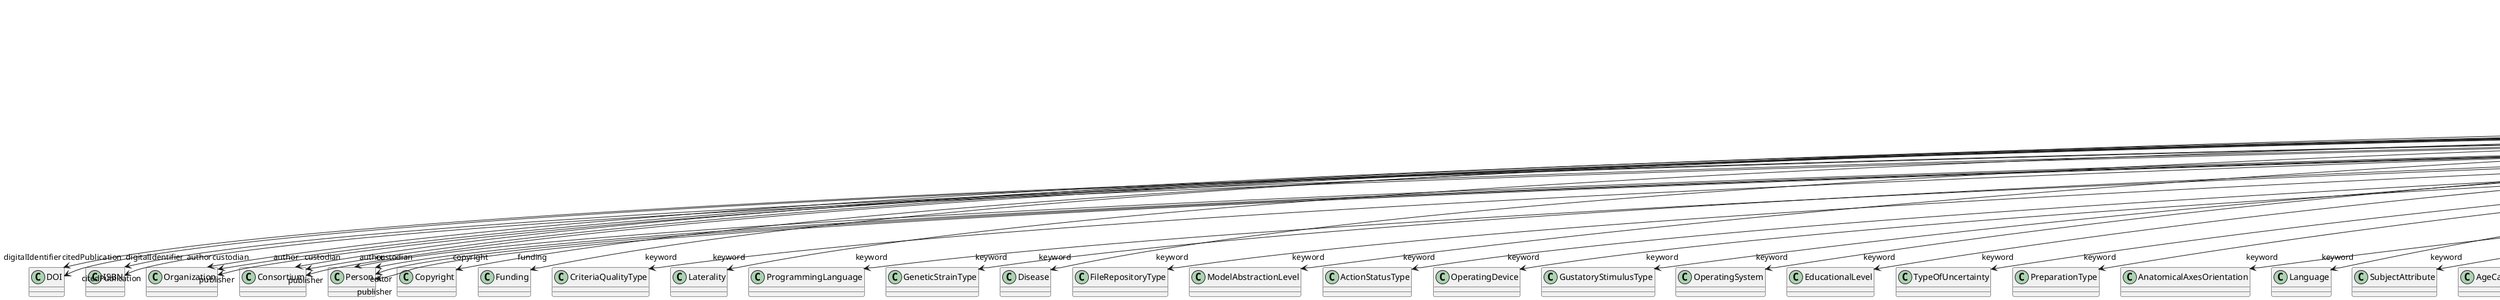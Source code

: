 @startuml
class Book {
+digitalIdentifier
+abstract
+author
+citedPublication
+copyright
+creationDate
+custodian
+editor
+funding
+IRI
+keyword
+license
+modificationDate
+name
+publicationDate
+publisher
+versionIdentifier

}
Book -d-> "digitalIdentifier" DOI
Book -d-> "digitalIdentifier" ISBN
Book -d-> "author" Organization
Book -d-> "author" Consortium
Book -d-> "author" Person
Book -d-> "citedPublication" DOI
Book -d-> "citedPublication" ISBN
Book -d-> "copyright" Copyright
Book -d-> "custodian" Organization
Book -d-> "custodian" Consortium
Book -d-> "custodian" Person
Book -d-> "editor" Person
Book -d-> "funding" Funding
Book -d-> "keyword" CriteriaQualityType
Book -d-> "keyword" Laterality
Book -d-> "keyword" ProgrammingLanguage
Book -d-> "keyword" GeneticStrainType
Book -d-> "keyword" Disease
Book -d-> "keyword" FileRepositoryType
Book -d-> "keyword" ModelAbstractionLevel
Book -d-> "keyword" ActionStatusType
Book -d-> "keyword" OperatingDevice
Book -d-> "keyword" GustatoryStimulusType
Book -d-> "keyword" OperatingSystem
Book -d-> "keyword" EducationalLevel
Book -d-> "keyword" TypeOfUncertainty
Book -d-> "keyword" PreparationType
Book -d-> "keyword" AnatomicalAxesOrientation
Book -d-> "keyword" Language
Book -d-> "keyword" SubjectAttribute
Book -d-> "keyword" AgeCategory
Book -d-> "keyword" Handedness
Book -d-> "keyword" Terminology
Book -d-> "keyword" QualitativeOverlap
Book -d-> "keyword" StimulationTechnique
Book -d-> "keyword" BreedingType
Book -d-> "keyword" DataType
Book -d-> "keyword" Species
Book -d-> "keyword" CranialWindowConstructionType
Book -d-> "keyword" ElectricalStimulusType
Book -d-> "keyword" CranialWindowReinforcementType
Book -d-> "keyword" SoftwareFeature
Book -d-> "keyword" Service
Book -d-> "keyword" SoftwareApplicationCategory
Book -d-> "keyword" Colormap
Book -d-> "keyword" ChemicalMixtureType
Book -d-> "keyword" SetupType
Book -d-> "keyword" AnatomicalPlane
Book -d-> "keyword" TissueSampleType
Book -d-> "keyword" Technique
Book -d-> "keyword" OrganismSystem
Book -d-> "keyword" DifferenceMeasure
Book -d-> "keyword" OpticalStimulusType
Book -d-> "keyword" AnnotationCriteriaType
Book -d-> "keyword" ExperimentalApproach
Book -d-> "keyword" DiseaseModel
Book -d-> "keyword" OrganismSubstance
Book -d-> "keyword" PatchClampVariation
Book -d-> "keyword" MetaDataModelType
Book -d-> "keyword" ModelScope
Book -d-> "keyword" CellType
Book -d-> "keyword" Organ
Book -d-> "keyword" SubcellularEntity
Book -d-> "keyword" MeasuredQuantity
Book -d-> "keyword" SemanticDataType
Book -d-> "keyword" UBERONParcellation
Book -d-> "keyword" VisualStimulusType
Book -d-> "keyword" AnatomicalIdentificationType
Book -d-> "keyword" EthicsAssessment
Book -d-> "keyword" BiologicalSex
Book -d-> "keyword" TermSuggestion
Book -d-> "keyword" ProductAccessibility
Book -d-> "keyword" ContributionType
Book -d-> "keyword" AuditoryStimulusType
Book -d-> "keyword" TissueSampleAttribute
Book -d-> "keyword" MolecularEntity
Book -d-> "keyword" AtlasType
Book -d-> "keyword" CellCultureType
Book -d-> "keyword" BiologicalProcess
Book -d-> "keyword" TactileStimulusType
Book -d-> "keyword" LearningResourceType
Book -d-> "keyword" AnalysisTechnique
Book -d-> "keyword" DeviceType
Book -d-> "keyword" StimulationApproach
Book -d-> "keyword" MeasuredSignalType
Book -d-> "keyword" FileBundleGrouping
Book -d-> "keyword" AnnotationType
Book -d-> "keyword" OlfactoryStimulusType
Book -d-> "keyword" BiologicalOrder
Book -d-> "keyword" UnitOfMeasurement
Book -d-> "keyword" FileUsageRole
Book -d-> "license" License
Book -d-> "publisher" Organization
Book -d-> "publisher" Consortium
Book -d-> "publisher" Person

@enduml